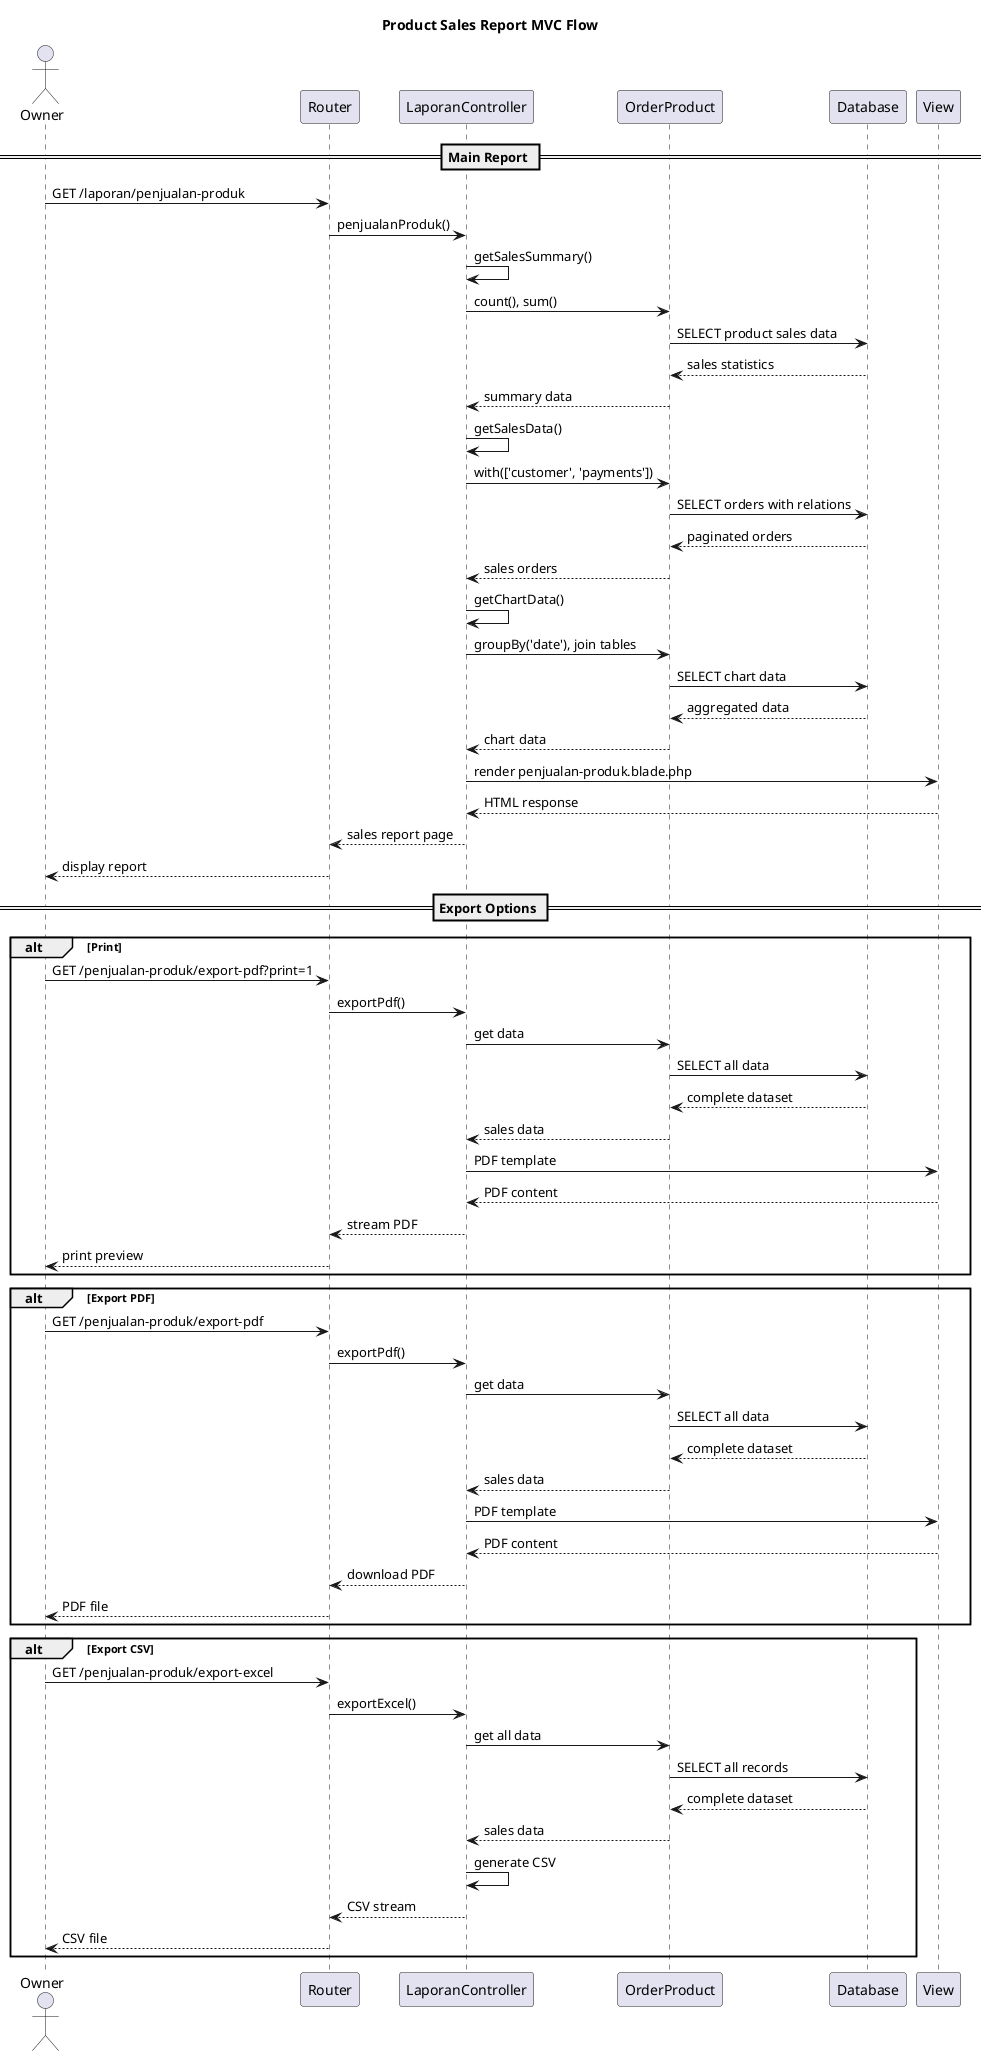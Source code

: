 @startuml Product Sales Sequence
title Product Sales Report MVC Flow

actor Owner
participant Router
participant LaporanController
participant OrderProduct
participant Database
participant View

== Main Report ==
Owner -> Router: GET /laporan/penjualan-produk
Router -> LaporanController: penjualanProduk()

LaporanController -> LaporanController: getSalesSummary()
LaporanController -> OrderProduct: count(), sum()
OrderProduct -> Database: SELECT product sales data
Database --> OrderProduct: sales statistics
OrderProduct --> LaporanController: summary data

LaporanController -> LaporanController: getSalesData()
LaporanController -> OrderProduct: with(['customer', 'payments'])
OrderProduct -> Database: SELECT orders with relations
Database --> OrderProduct: paginated orders
OrderProduct --> LaporanController: sales orders

LaporanController -> LaporanController: getChartData()
LaporanController -> OrderProduct: groupBy('date'), join tables
OrderProduct -> Database: SELECT chart data
Database --> OrderProduct: aggregated data
OrderProduct --> LaporanController: chart data

LaporanController -> View: render penjualan-produk.blade.php
View --> LaporanController: HTML response
LaporanController --> Router: sales report page
Router --> Owner: display report

== Export Options ==
alt Print
    Owner -> Router: GET /penjualan-produk/export-pdf?print=1
    Router -> LaporanController: exportPdf()
    LaporanController -> OrderProduct: get data
    OrderProduct -> Database: SELECT all data
    Database --> OrderProduct: complete dataset
    OrderProduct --> LaporanController: sales data
    LaporanController -> View: PDF template
    View --> LaporanController: PDF content
    LaporanController --> Router: stream PDF
    Router --> Owner: print preview
end

alt Export PDF
    Owner -> Router: GET /penjualan-produk/export-pdf
    Router -> LaporanController: exportPdf()
    LaporanController -> OrderProduct: get data
    OrderProduct -> Database: SELECT all data
    Database --> OrderProduct: complete dataset
    OrderProduct --> LaporanController: sales data
    LaporanController -> View: PDF template
    View --> LaporanController: PDF content
    LaporanController --> Router: download PDF
    Router --> Owner: PDF file
end

alt Export CSV
    Owner -> Router: GET /penjualan-produk/export-excel
    Router -> LaporanController: exportExcel()
    LaporanController -> OrderProduct: get all data
    OrderProduct -> Database: SELECT all records
    Database --> OrderProduct: complete dataset
    OrderProduct --> LaporanController: sales data
    LaporanController -> LaporanController: generate CSV
    LaporanController --> Router: CSV stream
    Router --> Owner: CSV file
end

@enduml
